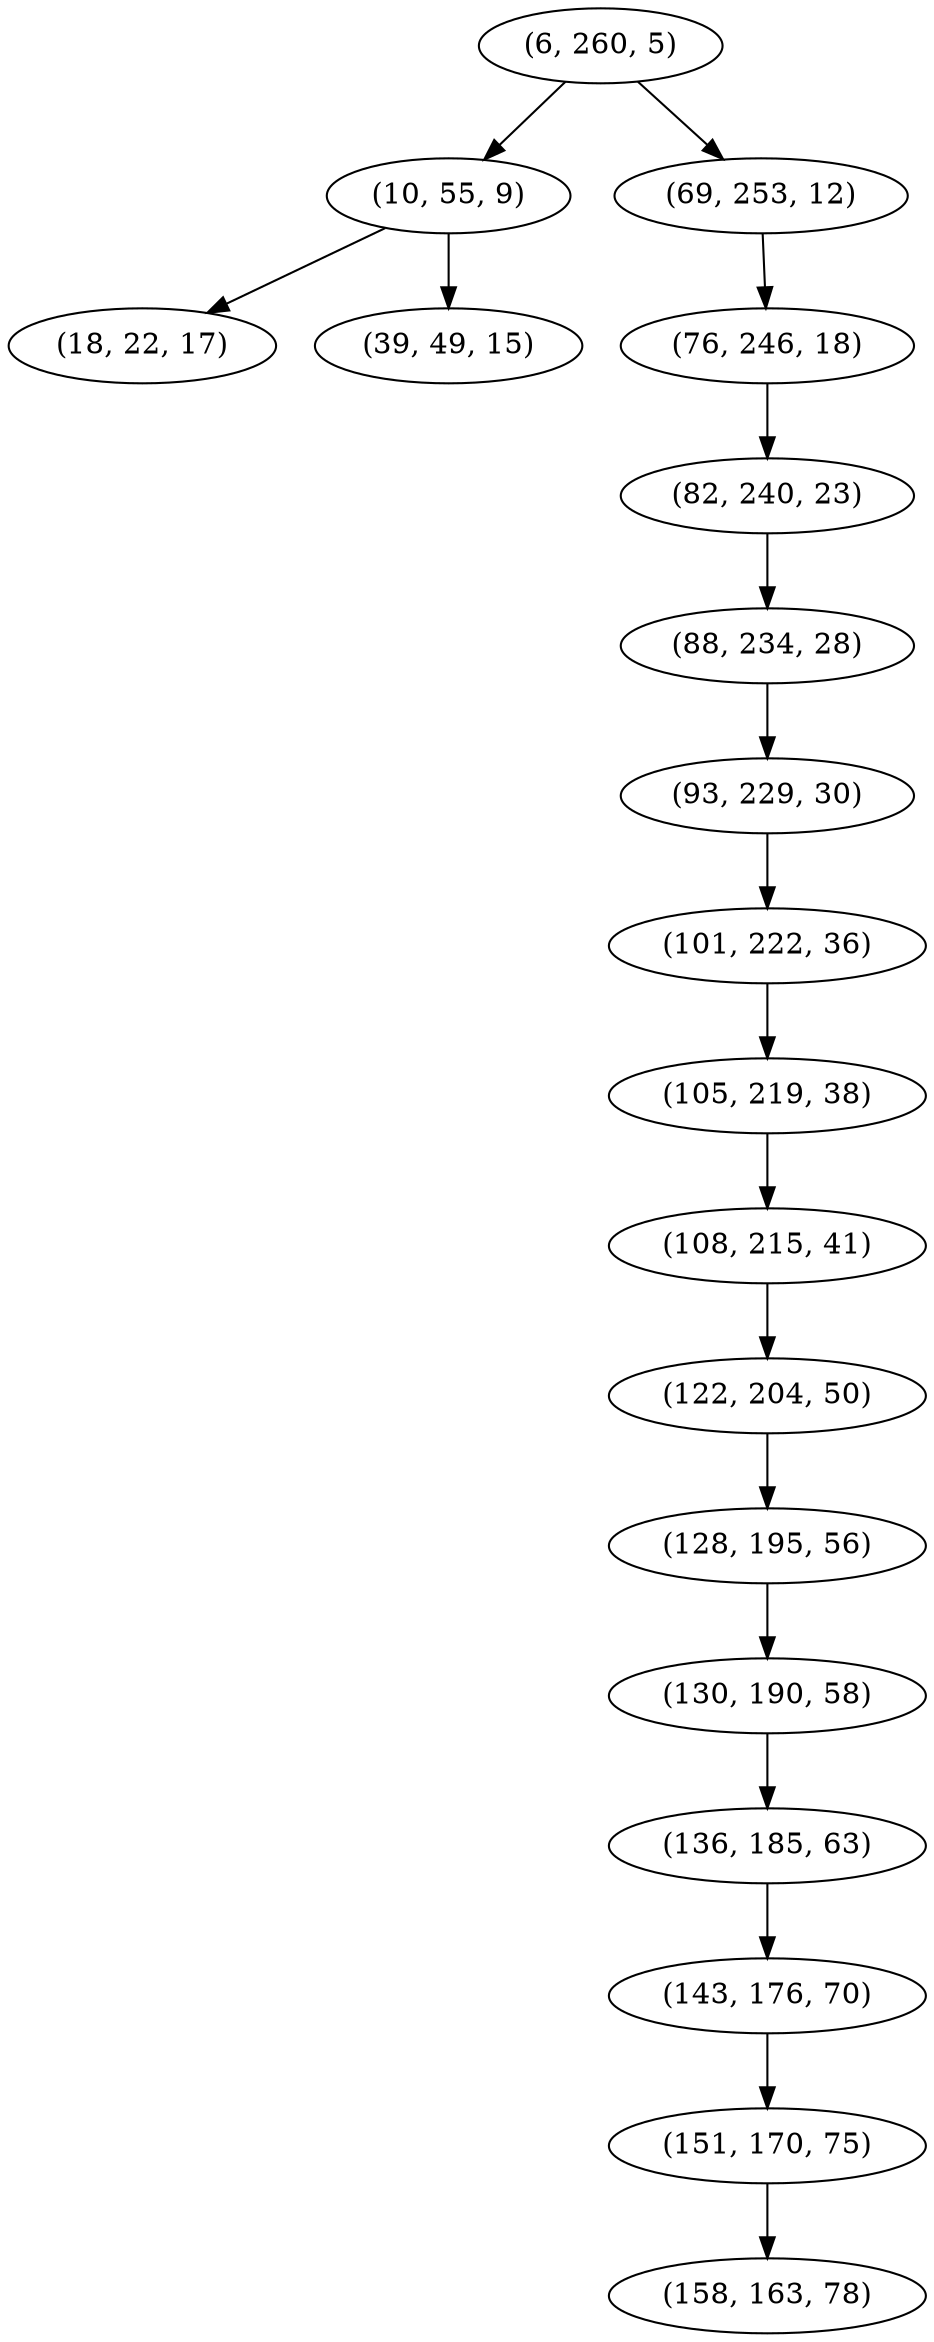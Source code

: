 digraph tree {
    "(6, 260, 5)";
    "(10, 55, 9)";
    "(18, 22, 17)";
    "(39, 49, 15)";
    "(69, 253, 12)";
    "(76, 246, 18)";
    "(82, 240, 23)";
    "(88, 234, 28)";
    "(93, 229, 30)";
    "(101, 222, 36)";
    "(105, 219, 38)";
    "(108, 215, 41)";
    "(122, 204, 50)";
    "(128, 195, 56)";
    "(130, 190, 58)";
    "(136, 185, 63)";
    "(143, 176, 70)";
    "(151, 170, 75)";
    "(158, 163, 78)";
    "(6, 260, 5)" -> "(10, 55, 9)";
    "(6, 260, 5)" -> "(69, 253, 12)";
    "(10, 55, 9)" -> "(18, 22, 17)";
    "(10, 55, 9)" -> "(39, 49, 15)";
    "(69, 253, 12)" -> "(76, 246, 18)";
    "(76, 246, 18)" -> "(82, 240, 23)";
    "(82, 240, 23)" -> "(88, 234, 28)";
    "(88, 234, 28)" -> "(93, 229, 30)";
    "(93, 229, 30)" -> "(101, 222, 36)";
    "(101, 222, 36)" -> "(105, 219, 38)";
    "(105, 219, 38)" -> "(108, 215, 41)";
    "(108, 215, 41)" -> "(122, 204, 50)";
    "(122, 204, 50)" -> "(128, 195, 56)";
    "(128, 195, 56)" -> "(130, 190, 58)";
    "(130, 190, 58)" -> "(136, 185, 63)";
    "(136, 185, 63)" -> "(143, 176, 70)";
    "(143, 176, 70)" -> "(151, 170, 75)";
    "(151, 170, 75)" -> "(158, 163, 78)";
}
